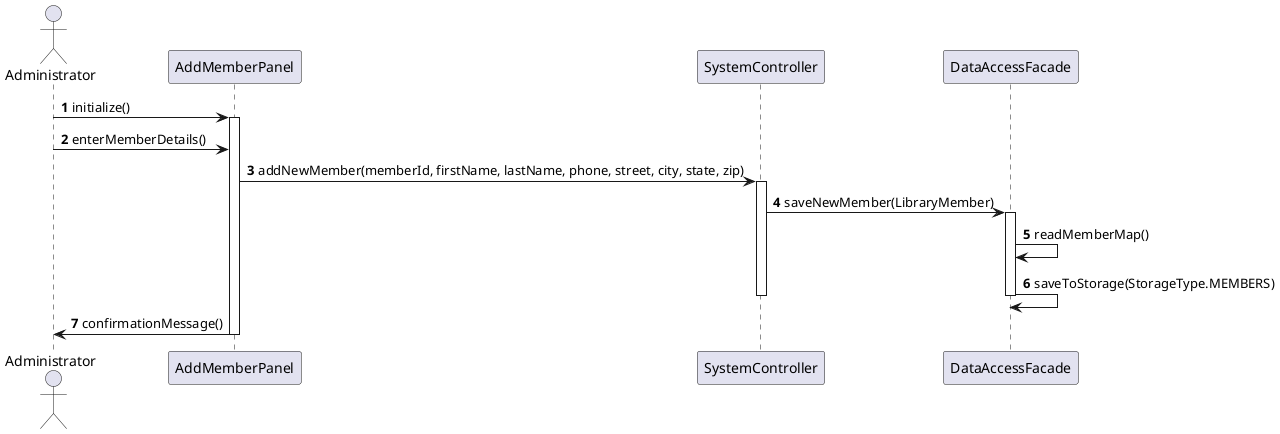 @startuml
autonumber
actor Administrator

Administrator -> AddMemberPanel : initialize()
activate AddMemberPanel

Administrator -> AddMemberPanel : enterMemberDetails()
AddMemberPanel -> SystemController : addNewMember(memberId, firstName, lastName, phone, street, city, state, zip)
activate SystemController

SystemController -> DataAccessFacade : saveNewMember(LibraryMember)
activate DataAccessFacade

DataAccessFacade -> DataAccessFacade : readMemberMap()
DataAccessFacade -> DataAccessFacade : saveToStorage(StorageType.MEMBERS)
deactivate DataAccessFacade

deactivate SystemController

Administrator <- AddMemberPanel : confirmationMessage()
deactivate AddMemberPanel

@enduml